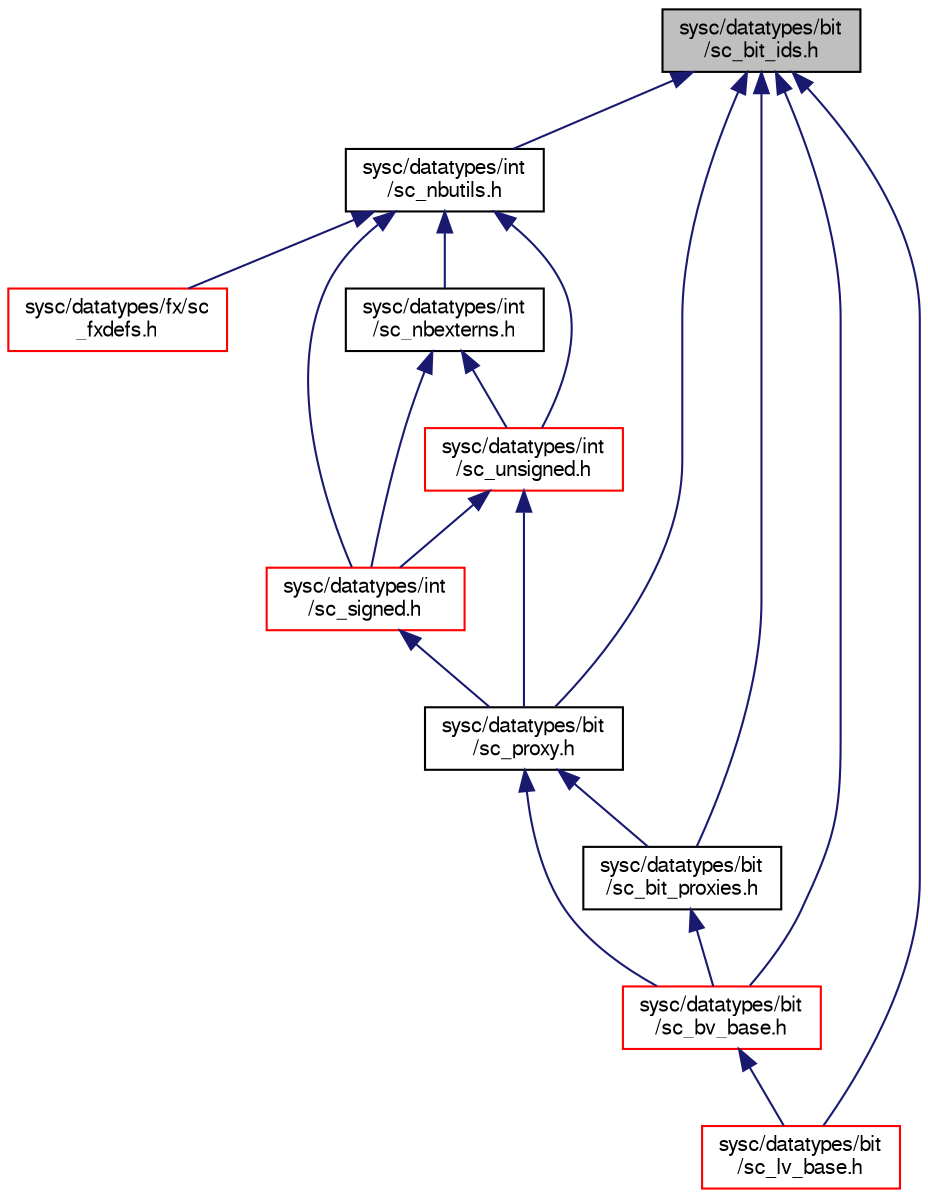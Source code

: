 digraph "sysc/datatypes/bit/sc_bit_ids.h"
{
  edge [fontname="FreeSans",fontsize="10",labelfontname="FreeSans",labelfontsize="10"];
  node [fontname="FreeSans",fontsize="10",shape=record];
  Node10 [label="sysc/datatypes/bit\l/sc_bit_ids.h",height=0.2,width=0.4,color="black", fillcolor="grey75", style="filled", fontcolor="black"];
  Node10 -> Node11 [dir="back",color="midnightblue",fontsize="10",style="solid",fontname="FreeSans"];
  Node11 [label="sysc/datatypes/int\l/sc_nbutils.h",height=0.2,width=0.4,color="black", fillcolor="white", style="filled",URL="$a00200.html"];
  Node11 -> Node12 [dir="back",color="midnightblue",fontsize="10",style="solid",fontname="FreeSans"];
  Node12 [label="sysc/datatypes/fx/sc\l_fxdefs.h",height=0.2,width=0.4,color="red", fillcolor="white", style="filled",URL="$a00128.html"];
  Node11 -> Node57 [dir="back",color="midnightblue",fontsize="10",style="solid",fontname="FreeSans"];
  Node57 [label="sysc/datatypes/int\l/sc_signed.h",height=0.2,width=0.4,color="red", fillcolor="white", style="filled",URL="$a00203.html"];
  Node57 -> Node58 [dir="back",color="midnightblue",fontsize="10",style="solid",fontname="FreeSans"];
  Node58 [label="sysc/datatypes/bit\l/sc_proxy.h",height=0.2,width=0.4,color="black", fillcolor="white", style="filled",URL="$a00107.html"];
  Node58 -> Node59 [dir="back",color="midnightblue",fontsize="10",style="solid",fontname="FreeSans"];
  Node59 [label="sysc/datatypes/bit\l/sc_bit_proxies.h",height=0.2,width=0.4,color="black", fillcolor="white", style="filled",URL="$a00089.html"];
  Node59 -> Node60 [dir="back",color="midnightblue",fontsize="10",style="solid",fontname="FreeSans"];
  Node60 [label="sysc/datatypes/bit\l/sc_bv_base.h",height=0.2,width=0.4,color="red", fillcolor="white", style="filled",URL="$a00095.html"];
  Node60 -> Node61 [dir="back",color="midnightblue",fontsize="10",style="solid",fontname="FreeSans"];
  Node61 [label="sysc/datatypes/bit\l/sc_lv_base.h",height=0.2,width=0.4,color="red", fillcolor="white", style="filled",URL="$a00104.html"];
  Node58 -> Node60 [dir="back",color="midnightblue",fontsize="10",style="solid",fontname="FreeSans"];
  Node11 -> Node95 [dir="back",color="midnightblue",fontsize="10",style="solid",fontname="FreeSans"];
  Node95 [label="sysc/datatypes/int\l/sc_nbexterns.h",height=0.2,width=0.4,color="black", fillcolor="white", style="filled",URL="$a00197.html"];
  Node95 -> Node57 [dir="back",color="midnightblue",fontsize="10",style="solid",fontname="FreeSans"];
  Node95 -> Node75 [dir="back",color="midnightblue",fontsize="10",style="solid",fontname="FreeSans"];
  Node75 [label="sysc/datatypes/int\l/sc_unsigned.h",height=0.2,width=0.4,color="red", fillcolor="white", style="filled",URL="$a00212.html"];
  Node75 -> Node57 [dir="back",color="midnightblue",fontsize="10",style="solid",fontname="FreeSans"];
  Node75 -> Node58 [dir="back",color="midnightblue",fontsize="10",style="solid",fontname="FreeSans"];
  Node11 -> Node75 [dir="back",color="midnightblue",fontsize="10",style="solid",fontname="FreeSans"];
  Node10 -> Node61 [dir="back",color="midnightblue",fontsize="10",style="solid",fontname="FreeSans"];
  Node10 -> Node60 [dir="back",color="midnightblue",fontsize="10",style="solid",fontname="FreeSans"];
  Node10 -> Node59 [dir="back",color="midnightblue",fontsize="10",style="solid",fontname="FreeSans"];
  Node10 -> Node58 [dir="back",color="midnightblue",fontsize="10",style="solid",fontname="FreeSans"];
}

